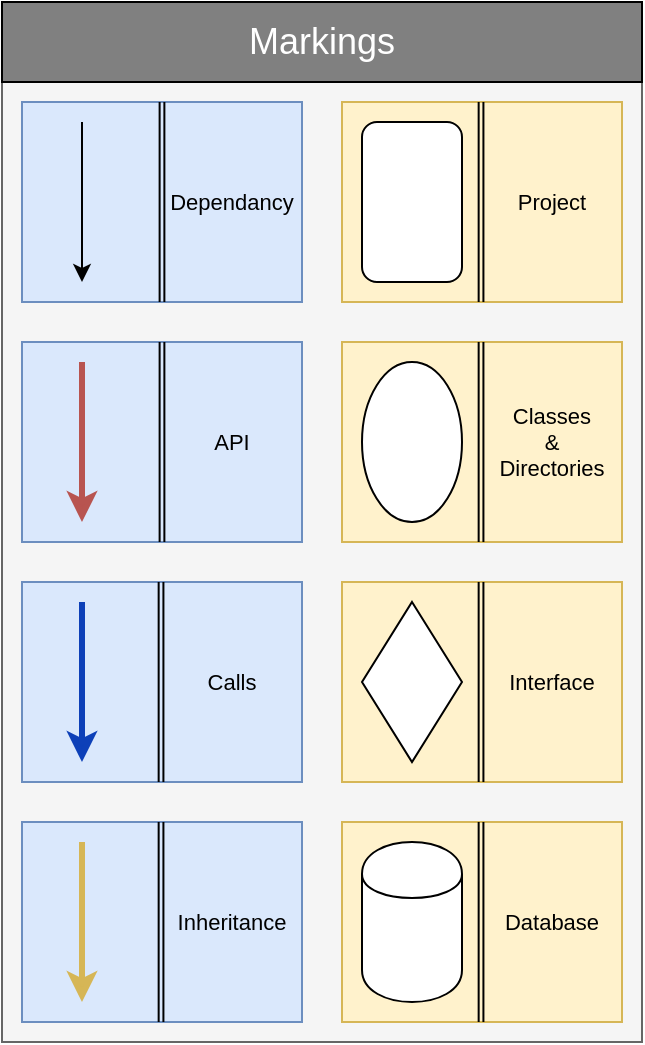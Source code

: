<mxfile version="12.5.5" type="github" pages="2">
  <diagram id="CWpXYf02bERE23UVpJb5" name="Markings">
    <mxGraphModel dx="1382" dy="795" grid="1" gridSize="10" guides="1" tooltips="1" connect="1" arrows="1" fold="1" page="1" pageScale="1" pageWidth="400" pageHeight="600" math="0" shadow="0">
      <root>
        <mxCell id="JegNv_WGKpZzBHWyWpzY-0"/>
        <mxCell id="JegNv_WGKpZzBHWyWpzY-1" parent="JegNv_WGKpZzBHWyWpzY-0"/>
        <mxCell id="ogRYELJHpxN180byviA8-0" value="" style="rounded=0;whiteSpace=wrap;html=1;fontSize=11;align=center;fillColor=#f5f5f5;strokeColor=#666666;fontColor=#333333;" parent="JegNv_WGKpZzBHWyWpzY-1" vertex="1">
          <mxGeometry x="40" y="80" width="320" height="480" as="geometry"/>
        </mxCell>
        <mxCell id="ogRYELJHpxN180byviA8-1" value="" style="rounded=0;whiteSpace=wrap;html=1;align=center;fillColor=#dae8fc;strokeColor=#6c8ebf;" parent="JegNv_WGKpZzBHWyWpzY-1" vertex="1">
          <mxGeometry x="50" y="90" width="140" height="100" as="geometry"/>
        </mxCell>
        <mxCell id="ogRYELJHpxN180byviA8-2" value="" style="endArrow=classic;html=1;" parent="JegNv_WGKpZzBHWyWpzY-1" edge="1">
          <mxGeometry width="50" height="50" relative="1" as="geometry">
            <mxPoint x="80" y="100" as="sourcePoint"/>
            <mxPoint x="80" y="180" as="targetPoint"/>
          </mxGeometry>
        </mxCell>
        <mxCell id="ogRYELJHpxN180byviA8-3" value="Dependancy" style="text;html=1;strokeColor=none;fillColor=none;align=center;verticalAlign=middle;whiteSpace=wrap;rounded=0;fontSize=11;" parent="JegNv_WGKpZzBHWyWpzY-1" vertex="1">
          <mxGeometry x="120" y="130" width="70" height="20" as="geometry"/>
        </mxCell>
        <mxCell id="ogRYELJHpxN180byviA8-4" value="" style="shape=link;html=1;width=-2.381;" parent="JegNv_WGKpZzBHWyWpzY-1" edge="1">
          <mxGeometry width="50" height="50" relative="1" as="geometry">
            <mxPoint x="120" y="190" as="sourcePoint"/>
            <mxPoint x="120" y="90" as="targetPoint"/>
          </mxGeometry>
        </mxCell>
        <mxCell id="ogRYELJHpxN180byviA8-5" value="" style="rounded=0;whiteSpace=wrap;html=1;align=center;fillColor=#dae8fc;strokeColor=#6c8ebf;" parent="JegNv_WGKpZzBHWyWpzY-1" vertex="1">
          <mxGeometry x="50" y="210" width="140" height="100" as="geometry"/>
        </mxCell>
        <mxCell id="ogRYELJHpxN180byviA8-6" value="" style="shape=link;html=1;entryX=0.5;entryY=0;entryDx=0;entryDy=0;exitX=0.5;exitY=1;exitDx=0;exitDy=0;width=-2.381;" parent="JegNv_WGKpZzBHWyWpzY-1" source="ogRYELJHpxN180byviA8-5" target="ogRYELJHpxN180byviA8-5" edge="1">
          <mxGeometry width="50" height="50" relative="1" as="geometry">
            <mxPoint x="40" y="610" as="sourcePoint"/>
            <mxPoint x="90" y="560" as="targetPoint"/>
          </mxGeometry>
        </mxCell>
        <mxCell id="ogRYELJHpxN180byviA8-7" value="" style="endArrow=classic;html=1;fillColor=#f8cecc;strokeColor=#b85450;comic=0;rounded=0;strokeWidth=3;" parent="JegNv_WGKpZzBHWyWpzY-1" edge="1">
          <mxGeometry width="50" height="50" relative="1" as="geometry">
            <mxPoint x="80" y="220" as="sourcePoint"/>
            <mxPoint x="80" y="300" as="targetPoint"/>
          </mxGeometry>
        </mxCell>
        <mxCell id="ogRYELJHpxN180byviA8-8" value="API" style="text;html=1;strokeColor=none;fillColor=none;align=center;verticalAlign=middle;whiteSpace=wrap;rounded=0;fontSize=11;" parent="JegNv_WGKpZzBHWyWpzY-1" vertex="1">
          <mxGeometry x="120" y="250" width="70" height="20" as="geometry"/>
        </mxCell>
        <mxCell id="ogRYELJHpxN180byviA8-9" value="" style="rounded=0;whiteSpace=wrap;html=1;align=center;fillColor=#fff2cc;strokeColor=#d6b656;" parent="JegNv_WGKpZzBHWyWpzY-1" vertex="1">
          <mxGeometry x="210" y="90" width="140" height="100" as="geometry"/>
        </mxCell>
        <mxCell id="ogRYELJHpxN180byviA8-10" value="" style="shape=link;html=1;entryX=0.5;entryY=0;entryDx=0;entryDy=0;exitX=0.5;exitY=1;exitDx=0;exitDy=0;width=-2.381;" parent="JegNv_WGKpZzBHWyWpzY-1" edge="1">
          <mxGeometry width="50" height="50" relative="1" as="geometry">
            <mxPoint x="279.52" y="190" as="sourcePoint"/>
            <mxPoint x="279.52" y="90" as="targetPoint"/>
          </mxGeometry>
        </mxCell>
        <mxCell id="ogRYELJHpxN180byviA8-11" value="" style="rounded=1;whiteSpace=wrap;html=1;gradientColor=none;fontSize=11;align=center;" parent="JegNv_WGKpZzBHWyWpzY-1" vertex="1">
          <mxGeometry x="220" y="100" width="50" height="80" as="geometry"/>
        </mxCell>
        <mxCell id="ogRYELJHpxN180byviA8-12" value="Project" style="text;html=1;strokeColor=none;fillColor=none;align=center;verticalAlign=middle;whiteSpace=wrap;rounded=0;fontSize=11;" parent="JegNv_WGKpZzBHWyWpzY-1" vertex="1">
          <mxGeometry x="280" y="130" width="70" height="20" as="geometry"/>
        </mxCell>
        <mxCell id="ogRYELJHpxN180byviA8-13" value="" style="rounded=0;whiteSpace=wrap;html=1;align=center;fillColor=#fff2cc;strokeColor=#d6b656;" parent="JegNv_WGKpZzBHWyWpzY-1" vertex="1">
          <mxGeometry x="210" y="210" width="140" height="100" as="geometry"/>
        </mxCell>
        <mxCell id="ogRYELJHpxN180byviA8-14" value="" style="shape=link;html=1;entryX=0.5;entryY=0;entryDx=0;entryDy=0;exitX=0.5;exitY=1;exitDx=0;exitDy=0;width=-2.381;" parent="JegNv_WGKpZzBHWyWpzY-1" edge="1">
          <mxGeometry width="50" height="50" relative="1" as="geometry">
            <mxPoint x="279.52" y="310" as="sourcePoint"/>
            <mxPoint x="279.52" y="210" as="targetPoint"/>
          </mxGeometry>
        </mxCell>
        <mxCell id="ogRYELJHpxN180byviA8-15" value="" style="ellipse;whiteSpace=wrap;html=1;gradientColor=none;fontSize=11;align=center;" parent="JegNv_WGKpZzBHWyWpzY-1" vertex="1">
          <mxGeometry x="220" y="220" width="50" height="80" as="geometry"/>
        </mxCell>
        <mxCell id="ogRYELJHpxN180byviA8-16" value="" style="rounded=0;whiteSpace=wrap;html=1;align=center;fillColor=#fff2cc;strokeColor=#d6b656;" parent="JegNv_WGKpZzBHWyWpzY-1" vertex="1">
          <mxGeometry x="210" y="450" width="140" height="100" as="geometry"/>
        </mxCell>
        <mxCell id="ogRYELJHpxN180byviA8-17" value="" style="shape=link;html=1;entryX=0.5;entryY=0;entryDx=0;entryDy=0;exitX=0.5;exitY=1;exitDx=0;exitDy=0;width=-2.381;" parent="JegNv_WGKpZzBHWyWpzY-1" edge="1">
          <mxGeometry width="50" height="50" relative="1" as="geometry">
            <mxPoint x="279.52" y="550" as="sourcePoint"/>
            <mxPoint x="279.52" y="450" as="targetPoint"/>
          </mxGeometry>
        </mxCell>
        <mxCell id="ogRYELJHpxN180byviA8-18" value="" style="shape=cylinder;whiteSpace=wrap;html=1;boundedLbl=1;backgroundOutline=1;gradientColor=none;fontSize=11;align=center;" parent="JegNv_WGKpZzBHWyWpzY-1" vertex="1">
          <mxGeometry x="220" y="460" width="50" height="80" as="geometry"/>
        </mxCell>
        <mxCell id="ogRYELJHpxN180byviA8-19" value="Database" style="text;html=1;strokeColor=none;fillColor=none;align=center;verticalAlign=middle;whiteSpace=wrap;rounded=0;fontSize=11;" parent="JegNv_WGKpZzBHWyWpzY-1" vertex="1">
          <mxGeometry x="280" y="490" width="70" height="20" as="geometry"/>
        </mxCell>
        <mxCell id="ogRYELJHpxN180byviA8-20" value="" style="rounded=0;whiteSpace=wrap;html=1;align=center;fillColor=#dae8fc;strokeColor=#6c8ebf;" parent="JegNv_WGKpZzBHWyWpzY-1" vertex="1">
          <mxGeometry x="50" y="330" width="140" height="100" as="geometry"/>
        </mxCell>
        <mxCell id="ogRYELJHpxN180byviA8-21" value="" style="shape=link;html=1;entryX=0.5;entryY=0;entryDx=0;entryDy=0;exitX=0.5;exitY=1;exitDx=0;exitDy=0;width=-2.381;" parent="JegNv_WGKpZzBHWyWpzY-1" edge="1">
          <mxGeometry width="50" height="50" relative="1" as="geometry">
            <mxPoint x="119.52" y="430" as="sourcePoint"/>
            <mxPoint x="119.52" y="330" as="targetPoint"/>
          </mxGeometry>
        </mxCell>
        <mxCell id="ogRYELJHpxN180byviA8-22" value="" style="endArrow=classic;html=1;fillColor=#f8cecc;strokeColor=#0D40B8;comic=0;rounded=0;strokeWidth=3;" parent="JegNv_WGKpZzBHWyWpzY-1" edge="1">
          <mxGeometry width="50" height="50" relative="1" as="geometry">
            <mxPoint x="80" y="340" as="sourcePoint"/>
            <mxPoint x="80" y="420" as="targetPoint"/>
          </mxGeometry>
        </mxCell>
        <mxCell id="ogRYELJHpxN180byviA8-23" value="Calls" style="text;html=1;strokeColor=none;fillColor=none;align=center;verticalAlign=middle;whiteSpace=wrap;rounded=0;fontSize=11;" parent="JegNv_WGKpZzBHWyWpzY-1" vertex="1">
          <mxGeometry x="120" y="370" width="70" height="20" as="geometry"/>
        </mxCell>
        <mxCell id="ogRYELJHpxN180byviA8-24" value="&lt;font color=&quot;#ffffff&quot; style=&quot;font-size: 18px&quot;&gt;Markings&lt;/font&gt;" style="rounded=0;whiteSpace=wrap;html=1;gradientColor=none;fontSize=11;align=center;fillColor=#808080;" parent="JegNv_WGKpZzBHWyWpzY-1" vertex="1">
          <mxGeometry x="40" y="40" width="320" height="40" as="geometry"/>
        </mxCell>
        <mxCell id="ogRYELJHpxN180byviA8-25" value="Classes&lt;br&gt;&amp;amp;&lt;br&gt;Directories" style="text;html=1;strokeColor=none;fillColor=none;align=center;verticalAlign=middle;whiteSpace=wrap;rounded=0;fontSize=11;" parent="JegNv_WGKpZzBHWyWpzY-1" vertex="1">
          <mxGeometry x="280" y="250" width="70" height="20" as="geometry"/>
        </mxCell>
        <mxCell id="oxoOm_KX7mfB0IOb7UIV-0" value="" style="rounded=0;whiteSpace=wrap;html=1;align=center;fillColor=#dae8fc;strokeColor=#6c8ebf;" vertex="1" parent="JegNv_WGKpZzBHWyWpzY-1">
          <mxGeometry x="50" y="450" width="140" height="100" as="geometry"/>
        </mxCell>
        <mxCell id="oxoOm_KX7mfB0IOb7UIV-1" value="" style="shape=link;html=1;entryX=0.5;entryY=0;entryDx=0;entryDy=0;exitX=0.5;exitY=1;exitDx=0;exitDy=0;width=-2.381;" edge="1" parent="JegNv_WGKpZzBHWyWpzY-1">
          <mxGeometry width="50" height="50" relative="1" as="geometry">
            <mxPoint x="119.52" y="550" as="sourcePoint"/>
            <mxPoint x="119.52" y="450" as="targetPoint"/>
          </mxGeometry>
        </mxCell>
        <mxCell id="oxoOm_KX7mfB0IOb7UIV-2" value="" style="endArrow=classic;html=1;fillColor=#fff2cc;strokeColor=#d6b656;comic=0;rounded=0;strokeWidth=3;" edge="1" parent="JegNv_WGKpZzBHWyWpzY-1">
          <mxGeometry width="50" height="50" relative="1" as="geometry">
            <mxPoint x="80" y="460" as="sourcePoint"/>
            <mxPoint x="80" y="540" as="targetPoint"/>
          </mxGeometry>
        </mxCell>
        <mxCell id="oxoOm_KX7mfB0IOb7UIV-3" value="Inheritance" style="text;html=1;strokeColor=none;fillColor=none;align=center;verticalAlign=middle;whiteSpace=wrap;rounded=0;fontSize=11;" vertex="1" parent="JegNv_WGKpZzBHWyWpzY-1">
          <mxGeometry x="120" y="490" width="70" height="20" as="geometry"/>
        </mxCell>
        <mxCell id="oxoOm_KX7mfB0IOb7UIV-4" value="" style="rounded=0;whiteSpace=wrap;html=1;align=center;fillColor=#fff2cc;strokeColor=#d6b656;" vertex="1" parent="JegNv_WGKpZzBHWyWpzY-1">
          <mxGeometry x="210" y="330" width="140" height="100" as="geometry"/>
        </mxCell>
        <mxCell id="oxoOm_KX7mfB0IOb7UIV-5" value="" style="shape=link;html=1;entryX=0.5;entryY=0;entryDx=0;entryDy=0;exitX=0.5;exitY=1;exitDx=0;exitDy=0;width=-2.381;" edge="1" parent="JegNv_WGKpZzBHWyWpzY-1">
          <mxGeometry width="50" height="50" relative="1" as="geometry">
            <mxPoint x="279.52" y="430" as="sourcePoint"/>
            <mxPoint x="279.52" y="330" as="targetPoint"/>
          </mxGeometry>
        </mxCell>
        <mxCell id="oxoOm_KX7mfB0IOb7UIV-7" value="Interface" style="text;html=1;strokeColor=none;fillColor=none;align=center;verticalAlign=middle;whiteSpace=wrap;rounded=0;fontSize=11;" vertex="1" parent="JegNv_WGKpZzBHWyWpzY-1">
          <mxGeometry x="280" y="370" width="70" height="20" as="geometry"/>
        </mxCell>
        <mxCell id="oxoOm_KX7mfB0IOb7UIV-8" value="" style="rhombus;whiteSpace=wrap;html=1;strokeColor=#000000;align=center;" vertex="1" parent="JegNv_WGKpZzBHWyWpzY-1">
          <mxGeometry x="220" y="340" width="50" height="80" as="geometry"/>
        </mxCell>
      </root>
    </mxGraphModel>
  </diagram>
  <diagram id="fozJ2uBxFglxSakZYLrb" name="ProjectBorad">
    <mxGraphModel dx="3949" dy="2271" grid="1" gridSize="10" guides="1" tooltips="1" connect="1" arrows="1" fold="1" page="1" pageScale="1" pageWidth="4000" pageHeight="2000" background="none" math="0" shadow="0">
      <root>
        <mxCell id="0"/>
        <mxCell id="1" parent="0"/>
        <mxCell id="85Ygcqbf_G4YN5lP5N1D-4" value="" style="rounded=0;whiteSpace=wrap;html=1;strokeColor=#666666;fillColor=#DEDEDE;fontSize=11;align=center;fontColor=#333333;" parent="1" vertex="1">
          <mxGeometry x="320" y="120" width="720" height="1860" as="geometry"/>
        </mxCell>
        <mxCell id="HSg5DpT2FJxFsOYiWfPZ-5" value="Core" style="shape=umlFrame;whiteSpace=wrap;html=1;align=center;width=60;height=30;swimlaneFillColor=#F2F2F2;gradientColor=#ffffff;" vertex="1" parent="1">
          <mxGeometry x="340" y="200" width="680" height="280" as="geometry"/>
        </mxCell>
        <mxCell id="xJ-lUGYUrFKlf-khSyfK-44" value="" style="rounded=0;whiteSpace=wrap;html=1;strokeColor=#666666;fillColor=#f5f5f5;fontSize=11;align=center;fontColor=#333333;" parent="1" vertex="1">
          <mxGeometry x="40" y="120" width="200" height="360" as="geometry"/>
        </mxCell>
        <mxCell id="cRoPIz6aXzqG4CNdJphQ-14" value="SharedPCH" style="rounded=1;arcSize=10;whiteSpace=wrap;html=1;align=center;" parent="1" vertex="1">
          <mxGeometry x="50" y="130" width="180" height="80" as="geometry"/>
        </mxCell>
        <mxCell id="cRoPIz6aXzqG4CNdJphQ-15" value="Engine" style="rounded=1;arcSize=10;whiteSpace=wrap;html=1;align=center;" parent="1" vertex="1">
          <mxGeometry x="330" y="130" width="700" height="70" as="geometry"/>
        </mxCell>
        <mxCell id="cRoPIz6aXzqG4CNdJphQ-17" value="External Dependancies" style="swimlane;fontStyle=0;childLayout=stackLayout;horizontal=1;startSize=26;fillColor=#e0e0e0;horizontalStack=0;resizeParent=1;resizeParentMax=0;resizeLast=0;collapsible=1;marginBottom=0;swimlaneFillColor=#ffffff;align=center;fontSize=14;" parent="1" vertex="1">
          <mxGeometry x="50" y="216" width="180" height="104" as="geometry"/>
        </mxCell>
        <mxCell id="cRoPIz6aXzqG4CNdJphQ-18" value="SQLite" style="text;spacingLeft=4;spacingRight=4;overflow=hidden;rotatable=0;points=[[0,0.5],[1,0.5]];portConstraint=eastwest;fontSize=12;align=center;" parent="cRoPIz6aXzqG4CNdJphQ-17" vertex="1">
          <mxGeometry y="26" width="180" height="26" as="geometry"/>
        </mxCell>
        <mxCell id="cRoPIz6aXzqG4CNdJphQ-19" value="Row 2" style="text;spacingLeft=4;spacingRight=4;overflow=hidden;rotatable=0;points=[[0,0.5],[1,0.5]];portConstraint=eastwest;fontSize=12;align=center;strokeWidth=1;strokeColor=#000000;" parent="cRoPIz6aXzqG4CNdJphQ-17" vertex="1">
          <mxGeometry y="52" width="180" height="26" as="geometry"/>
        </mxCell>
        <mxCell id="cRoPIz6aXzqG4CNdJphQ-20" value="Row 3" style="text;spacingLeft=4;spacingRight=4;overflow=hidden;rotatable=0;points=[[0,0.5],[1,0.5]];portConstraint=eastwest;fontSize=12;align=center;strokeColor=#000000;" parent="cRoPIz6aXzqG4CNdJphQ-17" vertex="1">
          <mxGeometry y="78" width="180" height="26" as="geometry"/>
        </mxCell>
        <mxCell id="xJ-lUGYUrFKlf-khSyfK-45" value="&lt;font color=&quot;#ffffff&quot; style=&quot;font-size: 18px&quot;&gt;Dependancies&lt;/font&gt;" style="rounded=0;whiteSpace=wrap;html=1;gradientColor=none;fontSize=11;align=center;fillColor=#808080;" parent="1" vertex="1">
          <mxGeometry x="40" y="80" width="200" height="40" as="geometry"/>
        </mxCell>
        <mxCell id="85Ygcqbf_G4YN5lP5N1D-3" value="&lt;font style=&quot;font-size: 18px&quot; color=&quot;#ffffff&quot;&gt;Engine&lt;/font&gt;" style="rounded=0;whiteSpace=wrap;html=1;gradientColor=none;fontSize=11;align=center;fillColor=#808080;" parent="1" vertex="1">
          <mxGeometry x="320" y="80" width="720" height="40" as="geometry"/>
        </mxCell>
        <mxCell id="85Ygcqbf_G4YN5lP5N1D-6" value="" style="endArrow=classic;html=1;exitX=1;exitY=0.5;exitDx=0;exitDy=0;entryX=0.25;entryY=0;entryDx=0;entryDy=0;" parent="1" source="cRoPIz6aXzqG4CNdJphQ-14" target="cRoPIz6aXzqG4CNdJphQ-15" edge="1">
          <mxGeometry width="50" height="50" relative="1" as="geometry">
            <mxPoint x="550" y="290" as="sourcePoint"/>
            <mxPoint x="410" y="60" as="targetPoint"/>
            <Array as="points">
              <mxPoint x="250" y="170"/>
              <mxPoint x="250" y="10"/>
              <mxPoint x="505" y="10"/>
            </Array>
          </mxGeometry>
        </mxCell>
        <mxCell id="85Ygcqbf_G4YN5lP5N1D-8" value="" style="endArrow=classic;html=1;exitX=1;exitY=0.5;exitDx=0;exitDy=0;movable=0;resizable=0;rotatable=0;deletable=0;editable=0;connectable=0;entryX=0.25;entryY=0;entryDx=0;entryDy=0;" parent="1" source="cRoPIz6aXzqG4CNdJphQ-18" target="cRoPIz6aXzqG4CNdJphQ-15" edge="1">
          <mxGeometry width="50" height="50" relative="1" as="geometry">
            <mxPoint x="600" y="220" as="sourcePoint"/>
            <mxPoint x="780" y="50" as="targetPoint"/>
            <Array as="points">
              <mxPoint x="260" y="255"/>
              <mxPoint x="260" y="20"/>
              <mxPoint x="505" y="20"/>
            </Array>
          </mxGeometry>
        </mxCell>
        <mxCell id="gbGBVMk_RpWAh8L6L3dt-8" value="Log" style="ellipse;whiteSpace=wrap;html=1;strokeColor=#000000;align=center;" vertex="1" parent="1">
          <mxGeometry x="360" y="291" width="70" height="56" as="geometry"/>
        </mxCell>
        <mxCell id="HSg5DpT2FJxFsOYiWfPZ-1" value="Application" style="rhombus;whiteSpace=wrap;html=1;strokeColor=#000000;align=center;" vertex="1" parent="1">
          <mxGeometry x="460" y="287" width="80" height="64" as="geometry"/>
        </mxCell>
        <mxCell id="HSg5DpT2FJxFsOYiWfPZ-2" value="Registry" style="ellipse;whiteSpace=wrap;html=1;strokeColor=#000000;align=center;" vertex="1" parent="1">
          <mxGeometry x="570" y="292" width="70" height="56" as="geometry"/>
        </mxCell>
        <mxCell id="HSg5DpT2FJxFsOYiWfPZ-7" value="Globals" style="ellipse;whiteSpace=wrap;html=1;strokeColor=#000000;align=center;" vertex="1" parent="1">
          <mxGeometry x="670" y="292" width="70" height="56" as="geometry"/>
        </mxCell>
        <mxCell id="80_CdLorSI1OnsDeqiBM-1" value="QED API" style="rhombus;whiteSpace=wrap;html=1;strokeColor=#000000;align=center;" vertex="1" parent="1">
          <mxGeometry x="770" y="287" width="80" height="64" as="geometry"/>
        </mxCell>
        <mxCell id="3isU15ER9kaywwN_Q5gy-1" value="" style="endArrow=classic;html=1;fillColor=#f8cecc;strokeColor=#0D40B8;comic=0;rounded=0;strokeWidth=3;entryX=0.5;entryY=0;entryDx=0;entryDy=0;opacity=50;" edge="1" parent="1" target="HSg5DpT2FJxFsOYiWfPZ-1">
          <mxGeometry width="50" height="50" relative="1" as="geometry">
            <mxPoint x="394.71" y="346" as="sourcePoint"/>
            <mxPoint x="500" y="280" as="targetPoint"/>
            <Array as="points">
              <mxPoint x="395" y="360"/>
              <mxPoint x="440" y="360"/>
              <mxPoint x="440" y="260"/>
              <mxPoint x="500" y="260"/>
            </Array>
          </mxGeometry>
        </mxCell>
        <mxCell id="3isU15ER9kaywwN_Q5gy-2" value="" style="endArrow=classic;html=1;fillColor=#f8cecc;strokeColor=#0D40B8;comic=0;rounded=0;strokeWidth=3;entryX=0.5;entryY=0;entryDx=0;entryDy=0;opacity=50;" edge="1" parent="1" target="HSg5DpT2FJxFsOYiWfPZ-2">
          <mxGeometry width="50" height="50" relative="1" as="geometry">
            <mxPoint x="500" y="260" as="sourcePoint"/>
            <mxPoint x="490" y="362" as="targetPoint"/>
            <Array as="points">
              <mxPoint x="605" y="260"/>
            </Array>
          </mxGeometry>
        </mxCell>
        <mxCell id="3isU15ER9kaywwN_Q5gy-6" value="SQLite" style="shape=umlFrame;whiteSpace=wrap;html=1;strokeColor=#000000;align=center;width=60;height=30;swimlaneFillColor=#F2F2F2;fillColor=#FFFFFF;" vertex="1" parent="1">
          <mxGeometry x="340" y="480" width="680" height="280" as="geometry"/>
        </mxCell>
        <mxCell id="80_CdLorSI1OnsDeqiBM-3" value="Database" style="ellipse;whiteSpace=wrap;html=1;strokeColor=#000000;align=center;" vertex="1" parent="1">
          <mxGeometry x="360" y="570" width="70" height="56" as="geometry"/>
        </mxCell>
        <mxCell id="3isU15ER9kaywwN_Q5gy-7" value="" style="endArrow=classic;html=1;fillColor=#f8cecc;strokeColor=#0D40B8;comic=0;rounded=0;strokeWidth=3;entryX=0.5;entryY=0;entryDx=0;entryDy=0;opacity=50;exitX=0.5;exitY=1;exitDx=0;exitDy=0;" edge="1" parent="1" source="HSg5DpT2FJxFsOYiWfPZ-2" target="80_CdLorSI1OnsDeqiBM-3">
          <mxGeometry width="50" height="50" relative="1" as="geometry">
            <mxPoint x="480.0" y="596" as="sourcePoint"/>
            <mxPoint x="585.29" y="537" as="targetPoint"/>
            <Array as="points">
              <mxPoint x="605" y="550"/>
              <mxPoint x="395" y="550"/>
            </Array>
          </mxGeometry>
        </mxCell>
        <mxCell id="3isU15ER9kaywwN_Q5gy-10" value="PhysicalFileSystem" style="shape=umlFrame;whiteSpace=wrap;html=1;strokeColor=#000000;align=center;width=140;height=30;swimlaneFillColor=#F2F2F2;" vertex="1" parent="1">
          <mxGeometry x="340" y="760" width="680" height="240" as="geometry"/>
        </mxCell>
        <mxCell id="3isU15ER9kaywwN_Q5gy-12" value="PPath" style="ellipse;whiteSpace=wrap;html=1;strokeColor=#000000;align=center;" vertex="1" parent="1">
          <mxGeometry x="360" y="852" width="70" height="56" as="geometry"/>
        </mxCell>
        <mxCell id="3isU15ER9kaywwN_Q5gy-13" value="PFile" style="ellipse;whiteSpace=wrap;html=1;strokeColor=#000000;align=center;" vertex="1" parent="1">
          <mxGeometry x="465" y="852" width="70" height="56" as="geometry"/>
        </mxCell>
        <mxCell id="3isU15ER9kaywwN_Q5gy-14" value="PDirectory" style="ellipse;whiteSpace=wrap;html=1;strokeColor=#000000;align=center;" vertex="1" parent="1">
          <mxGeometry x="570" y="852" width="70" height="56" as="geometry"/>
        </mxCell>
        <mxCell id="3isU15ER9kaywwN_Q5gy-15" value="VirtualFileSystem" style="shape=umlFrame;whiteSpace=wrap;html=1;strokeColor=#000000;align=center;width=140;height=30;swimlaneFillColor=#F2F2F2;" vertex="1" parent="1">
          <mxGeometry x="340" y="1000" width="680" height="240" as="geometry"/>
        </mxCell>
        <mxCell id="3isU15ER9kaywwN_Q5gy-17" value="VPath" style="ellipse;whiteSpace=wrap;html=1;strokeColor=#000000;align=center;" vertex="1" parent="1">
          <mxGeometry x="360" y="1092" width="70" height="56" as="geometry"/>
        </mxCell>
        <mxCell id="3isU15ER9kaywwN_Q5gy-18" value="VFile" style="ellipse;whiteSpace=wrap;html=1;strokeColor=#000000;align=center;" vertex="1" parent="1">
          <mxGeometry x="465" y="1092" width="70" height="56" as="geometry"/>
        </mxCell>
        <mxCell id="3isU15ER9kaywwN_Q5gy-19" value="VDirectory" style="ellipse;whiteSpace=wrap;html=1;strokeColor=#000000;align=center;" vertex="1" parent="1">
          <mxGeometry x="570" y="1092" width="70" height="56" as="geometry"/>
        </mxCell>
        <mxCell id="3isU15ER9kaywwN_Q5gy-21" value="ModuleFramework" style="shape=umlFrame;whiteSpace=wrap;html=1;strokeColor=#000000;align=center;width=140;height=30;swimlaneFillColor=#F2F2F2;" vertex="1" parent="1">
          <mxGeometry x="340" y="1240" width="680" height="240" as="geometry"/>
        </mxCell>
        <mxCell id="3isU15ER9kaywwN_Q5gy-22" value="Renderer&lt;br&gt;API" style="rhombus;whiteSpace=wrap;html=1;strokeColor=#000000;align=center;" vertex="1" parent="1">
          <mxGeometry x="360" y="1328" width="80" height="64" as="geometry"/>
        </mxCell>
        <mxCell id="3isU15ER9kaywwN_Q5gy-23" value="Scripting&lt;br&gt;API" style="rhombus;whiteSpace=wrap;html=1;strokeColor=#000000;align=center;" vertex="1" parent="1">
          <mxGeometry x="460" y="1328" width="80" height="64" as="geometry"/>
        </mxCell>
        <mxCell id="3isU15ER9kaywwN_Q5gy-24" value="Loader&lt;br&gt;API" style="rhombus;whiteSpace=wrap;html=1;strokeColor=#000000;align=center;" vertex="1" parent="1">
          <mxGeometry x="565" y="1328" width="80" height="64" as="geometry"/>
        </mxCell>
        <mxCell id="3isU15ER9kaywwN_Q5gy-25" value="EventSystem" style="shape=umlFrame;whiteSpace=wrap;html=1;strokeColor=#000000;align=center;width=140;height=30;swimlaneFillColor=#F2F2F2;" vertex="1" parent="1">
          <mxGeometry x="340" y="1480" width="680" height="240" as="geometry"/>
        </mxCell>
        <mxCell id="3isU15ER9kaywwN_Q5gy-26" value="ImGUI" style="shape=umlFrame;whiteSpace=wrap;html=1;strokeColor=#000000;align=center;width=140;height=30;swimlaneFillColor=#F2F2F2;" vertex="1" parent="1">
          <mxGeometry x="340" y="1720" width="680" height="240" as="geometry"/>
        </mxCell>
        <mxCell id="3isU15ER9kaywwN_Q5gy-27" value="&lt;font style=&quot;font-size: 18px&quot; color=&quot;#ffffff&quot;&gt;Client&lt;/font&gt;" style="rounded=0;whiteSpace=wrap;html=1;gradientColor=none;fontSize=11;align=center;fillColor=#808080;" vertex="1" parent="1">
          <mxGeometry x="1120" y="80" width="440" height="40" as="geometry"/>
        </mxCell>
        <mxCell id="3isU15ER9kaywwN_Q5gy-28" value="" style="rounded=0;whiteSpace=wrap;html=1;strokeColor=#666666;fillColor=#DEDEDE;fontSize=11;align=center;fontColor=#333333;" vertex="1" parent="1">
          <mxGeometry x="1120" y="120" width="440" height="520" as="geometry"/>
        </mxCell>
        <mxCell id="cRoPIz6aXzqG4CNdJphQ-16" value="Client" style="rounded=1;arcSize=10;whiteSpace=wrap;html=1;align=center;" parent="1" vertex="1">
          <mxGeometry x="1130" y="130" width="420" height="70" as="geometry"/>
        </mxCell>
        <mxCell id="3isU15ER9kaywwN_Q5gy-29" value="Main" style="shape=umlFrame;whiteSpace=wrap;html=1;align=center;width=60;height=30;swimlaneFillColor=#F2F2F2;gradientColor=#ffffff;" vertex="1" parent="1">
          <mxGeometry x="1140" y="200" width="400" height="280" as="geometry"/>
        </mxCell>
        <mxCell id="3isU15ER9kaywwN_Q5gy-30" value="Main" style="ellipse;whiteSpace=wrap;html=1;strokeColor=#000000;align=center;" vertex="1" parent="1">
          <mxGeometry x="1160" y="291" width="70" height="56" as="geometry"/>
        </mxCell>
        <mxCell id="3isU15ER9kaywwN_Q5gy-31" value="Client&lt;br&gt;Application" style="ellipse;whiteSpace=wrap;html=1;strokeColor=#000000;align=center;" vertex="1" parent="1">
          <mxGeometry x="1260" y="292" width="70" height="56" as="geometry"/>
        </mxCell>
        <mxCell id="2lPFWVvwFSRNDAgXZyUQ-1" value="" style="endArrow=classic;html=1;fillColor=#fff2cc;strokeColor=#d6b656;comic=0;rounded=0;strokeWidth=3;entryX=0.5;entryY=0;entryDx=0;entryDy=0;" edge="1" parent="1" target="3isU15ER9kaywwN_Q5gy-31">
          <mxGeometry width="50" height="50" relative="1" as="geometry">
            <mxPoint x="499.5" y="351" as="sourcePoint"/>
            <mxPoint x="499.5" y="431" as="targetPoint"/>
            <Array as="points">
              <mxPoint x="500" y="370"/>
              <mxPoint x="1050" y="370"/>
              <mxPoint x="1050" y="270"/>
              <mxPoint x="1280" y="270"/>
            </Array>
          </mxGeometry>
        </mxCell>
        <mxCell id="2lPFWVvwFSRNDAgXZyUQ-2" value="" style="endArrow=classic;html=1;fillColor=#f8cecc;strokeColor=#0D40B8;comic=0;rounded=0;strokeWidth=3;entryX=0.5;entryY=0;entryDx=0;entryDy=0;exitX=0.5;exitY=1;exitDx=0;exitDy=0;" edge="1" parent="1" source="3isU15ER9kaywwN_Q5gy-30" target="3isU15ER9kaywwN_Q5gy-31">
          <mxGeometry width="50" height="50" relative="1" as="geometry">
            <mxPoint x="1220" y="240" as="sourcePoint"/>
            <mxPoint x="1325" y="272" as="targetPoint"/>
            <Array as="points">
              <mxPoint x="1195" y="360"/>
              <mxPoint x="1240" y="360"/>
              <mxPoint x="1240" y="260"/>
              <mxPoint x="1295" y="260"/>
            </Array>
          </mxGeometry>
        </mxCell>
        <mxCell id="2lPFWVvwFSRNDAgXZyUQ-3" value="&lt;font style=&quot;font-size: 18px&quot; color=&quot;#ffffff&quot;&gt;OpenGL Module&lt;/font&gt;" style="rounded=0;whiteSpace=wrap;html=1;gradientColor=none;fontSize=11;align=center;fillColor=#808080;" vertex="1" parent="1">
          <mxGeometry x="1640" y="80" width="440" height="40" as="geometry"/>
        </mxCell>
        <mxCell id="2lPFWVvwFSRNDAgXZyUQ-4" value="" style="rounded=0;whiteSpace=wrap;html=1;strokeColor=#666666;fillColor=#DEDEDE;fontSize=11;align=center;fontColor=#333333;" vertex="1" parent="1">
          <mxGeometry x="1640" y="120" width="440" height="520" as="geometry"/>
        </mxCell>
        <mxCell id="2lPFWVvwFSRNDAgXZyUQ-6" value="Module API" style="shape=umlFrame;whiteSpace=wrap;html=1;align=center;width=60;height=30;swimlaneFillColor=#F2F2F2;gradientColor=#ffffff;" vertex="1" parent="1">
          <mxGeometry x="1660" y="200" width="400" height="280" as="geometry"/>
        </mxCell>
        <mxCell id="cRoPIz6aXzqG4CNdJphQ-22" value="OpenGL&lt;br&gt;Module" style="rounded=1;arcSize=10;whiteSpace=wrap;html=1;align=center;" parent="1" vertex="1">
          <mxGeometry x="1650" y="130" width="420" height="70" as="geometry"/>
        </mxCell>
        <mxCell id="2lPFWVvwFSRNDAgXZyUQ-10" value="&lt;font style=&quot;font-size: 18px&quot; color=&quot;#ffffff&quot;&gt;Python Scripting Module&lt;br&gt;&lt;/font&gt;" style="rounded=0;whiteSpace=wrap;html=1;gradientColor=none;fontSize=11;align=center;fillColor=#808080;" vertex="1" parent="1">
          <mxGeometry x="2160" y="80" width="440" height="40" as="geometry"/>
        </mxCell>
        <mxCell id="2lPFWVvwFSRNDAgXZyUQ-11" value="" style="rounded=0;whiteSpace=wrap;html=1;strokeColor=#666666;fillColor=#DEDEDE;fontSize=11;align=center;fontColor=#333333;" vertex="1" parent="1">
          <mxGeometry x="2160" y="120" width="440" height="520" as="geometry"/>
        </mxCell>
        <mxCell id="2lPFWVvwFSRNDAgXZyUQ-12" value="Module API" style="shape=umlFrame;whiteSpace=wrap;html=1;align=center;width=60;height=30;swimlaneFillColor=#F2F2F2;gradientColor=#ffffff;" vertex="1" parent="1">
          <mxGeometry x="2180" y="200" width="400" height="280" as="geometry"/>
        </mxCell>
        <mxCell id="cRoPIz6aXzqG4CNdJphQ-23" value="Python Scripting Module" style="rounded=1;arcSize=10;whiteSpace=wrap;html=1;align=center;" parent="1" vertex="1">
          <mxGeometry x="2170" y="130" width="420" height="70" as="geometry"/>
        </mxCell>
      </root>
    </mxGraphModel>
  </diagram>
</mxfile>
